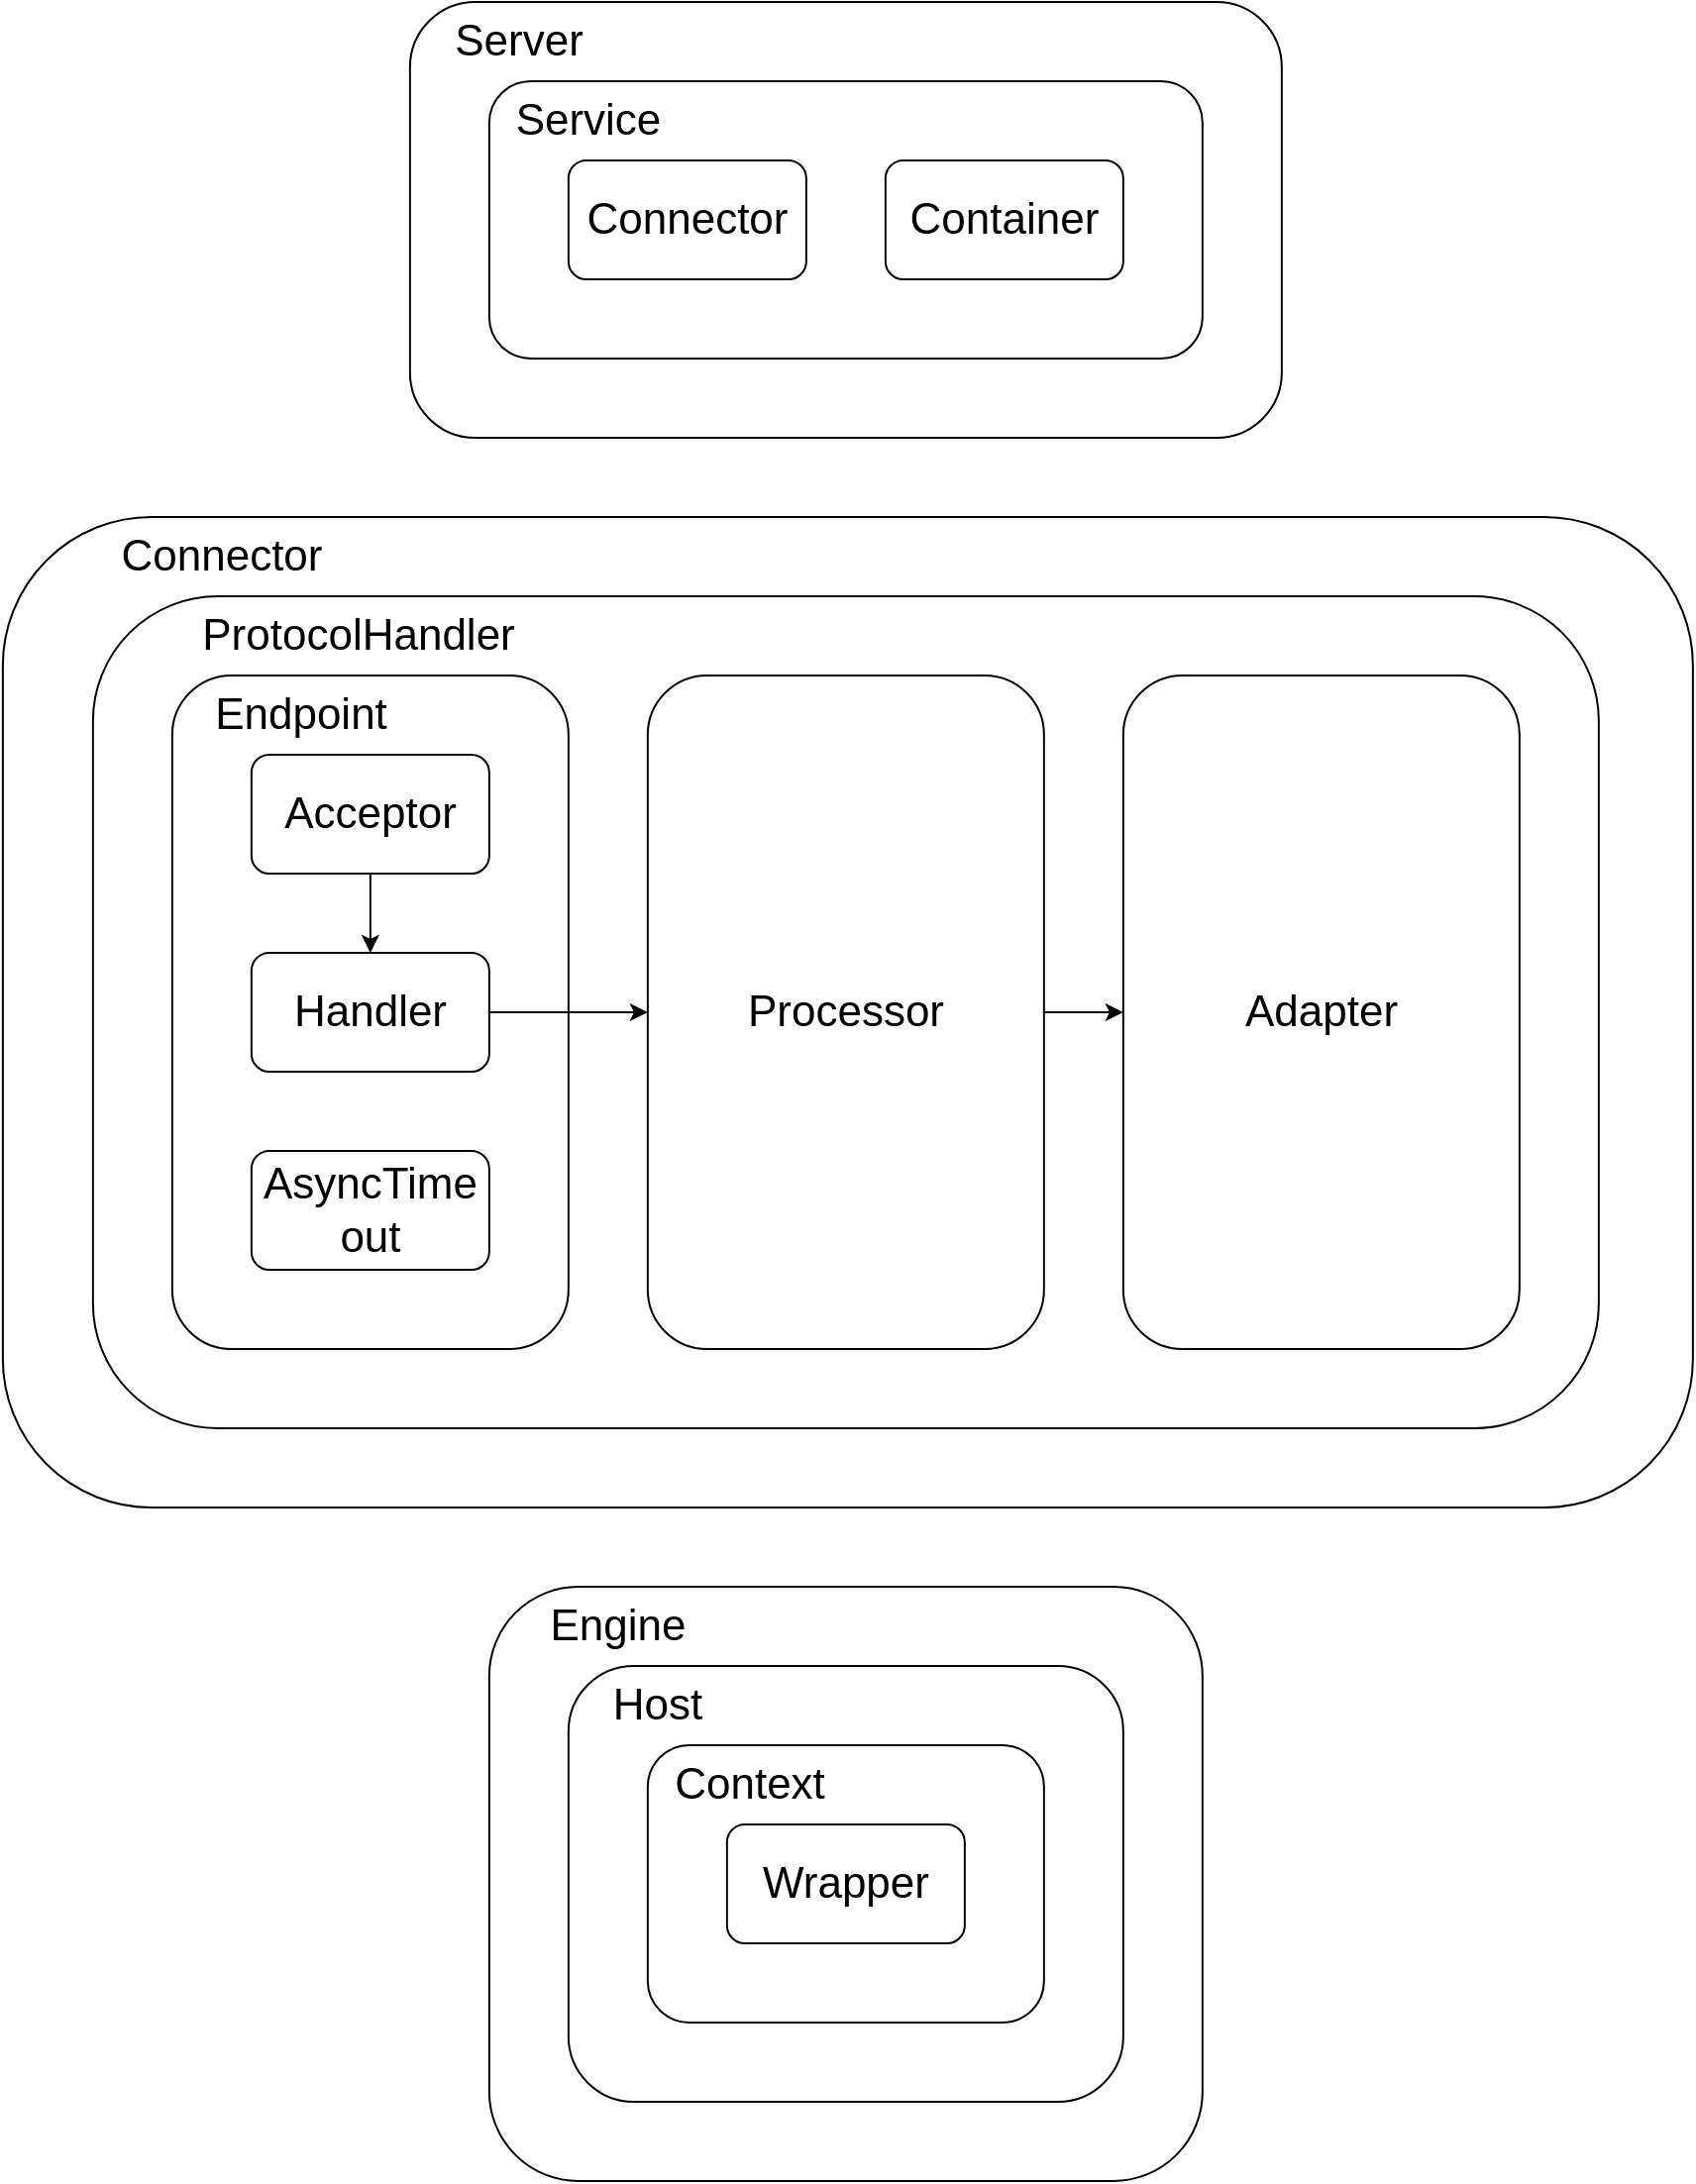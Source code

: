 <mxfile version="11.1.1" type="device"><diagram id="cGksyb7LZaLdWiHomdhF" name="第 1 页"><mxGraphModel dx="1551" dy="1169" grid="1" gridSize="10" guides="1" tooltips="1" connect="1" arrows="1" fold="1" page="1" pageScale="1" pageWidth="827" pageHeight="1169" math="0" shadow="0"><root><mxCell id="0"/><mxCell id="1" parent="0"/><mxCell id="aSg9uefkQB10LBsBBIUm-50" value="" style="rounded=1;whiteSpace=wrap;html=1;fontSize=22;" vertex="1" parent="1"><mxGeometry x="286.929" y="840" width="360" height="300" as="geometry"/></mxCell><mxCell id="aSg9uefkQB10LBsBBIUm-48" value="" style="rounded=1;whiteSpace=wrap;html=1;fontSize=22;" vertex="1" parent="1"><mxGeometry x="326.929" y="880" width="280" height="220" as="geometry"/></mxCell><mxCell id="aSg9uefkQB10LBsBBIUm-45" value="" style="rounded=1;whiteSpace=wrap;html=1;fontSize=22;" vertex="1" parent="1"><mxGeometry x="366.929" y="920" width="200" height="140" as="geometry"/></mxCell><mxCell id="aSg9uefkQB10LBsBBIUm-42" value="" style="rounded=1;whiteSpace=wrap;html=1;fontSize=22;" vertex="1" parent="1"><mxGeometry x="41.429" y="300" width="853" height="500" as="geometry"/></mxCell><mxCell id="aSg9uefkQB10LBsBBIUm-40" value="" style="rounded=1;whiteSpace=wrap;html=1;fontSize=22;" vertex="1" parent="1"><mxGeometry x="86.929" y="340" width="760" height="420" as="geometry"/></mxCell><mxCell id="aSg9uefkQB10LBsBBIUm-24" value="" style="rounded=1;whiteSpace=wrap;html=1;fontSize=22;" vertex="1" parent="1"><mxGeometry x="126.929" y="380" width="200" height="340" as="geometry"/></mxCell><mxCell id="aSg9uefkQB10LBsBBIUm-13" value="" style="rounded=1;whiteSpace=wrap;html=1;fontSize=22;" vertex="1" parent="1"><mxGeometry x="246.929" y="40" width="440" height="220" as="geometry"/></mxCell><mxCell id="aSg9uefkQB10LBsBBIUm-11" value="" style="rounded=1;whiteSpace=wrap;html=1;fontSize=22;" vertex="1" parent="1"><mxGeometry x="286.929" y="80" width="360" height="140" as="geometry"/></mxCell><mxCell id="aSg9uefkQB10LBsBBIUm-9" value="Connector" style="rounded=1;whiteSpace=wrap;html=1;fontSize=22;" vertex="1" parent="1"><mxGeometry x="326.929" y="120" width="120" height="60" as="geometry"/></mxCell><mxCell id="aSg9uefkQB10LBsBBIUm-10" value="Container" style="rounded=1;whiteSpace=wrap;html=1;fontSize=22;" vertex="1" parent="1"><mxGeometry x="486.929" y="120" width="120" height="60" as="geometry"/></mxCell><mxCell id="aSg9uefkQB10LBsBBIUm-12" value="Service" style="text;html=1;strokeColor=none;fillColor=none;align=center;verticalAlign=middle;whiteSpace=wrap;rounded=0;fontSize=22;" vertex="1" parent="1"><mxGeometry x="296.929" y="90" width="80" height="20" as="geometry"/></mxCell><mxCell id="aSg9uefkQB10LBsBBIUm-14" value="Server" style="text;html=1;strokeColor=none;fillColor=none;align=center;verticalAlign=middle;whiteSpace=wrap;rounded=0;fontSize=22;" vertex="1" parent="1"><mxGeometry x="266.929" y="50" width="70" height="20" as="geometry"/></mxCell><mxCell id="aSg9uefkQB10LBsBBIUm-23" style="edgeStyle=orthogonalEdgeStyle;rounded=0;orthogonalLoop=1;jettySize=auto;html=1;exitX=0.5;exitY=1;exitDx=0;exitDy=0;entryX=0.5;entryY=0;entryDx=0;entryDy=0;fontSize=22;" edge="1" parent="1" source="aSg9uefkQB10LBsBBIUm-17" target="aSg9uefkQB10LBsBBIUm-18"><mxGeometry relative="1" as="geometry"/></mxCell><mxCell id="aSg9uefkQB10LBsBBIUm-17" value="Acceptor" style="rounded=1;whiteSpace=wrap;html=1;fontSize=22;" vertex="1" parent="1"><mxGeometry x="166.929" y="420" width="120" height="60" as="geometry"/></mxCell><mxCell id="aSg9uefkQB10LBsBBIUm-38" style="edgeStyle=orthogonalEdgeStyle;rounded=0;orthogonalLoop=1;jettySize=auto;html=1;exitX=1;exitY=0.5;exitDx=0;exitDy=0;entryX=0;entryY=0.5;entryDx=0;entryDy=0;fontSize=22;" edge="1" parent="1" source="aSg9uefkQB10LBsBBIUm-18" target="aSg9uefkQB10LBsBBIUm-27"><mxGeometry relative="1" as="geometry"/></mxCell><mxCell id="aSg9uefkQB10LBsBBIUm-18" value="Handler" style="rounded=1;whiteSpace=wrap;html=1;fontSize=22;" vertex="1" parent="1"><mxGeometry x="166.929" y="520" width="120" height="60" as="geometry"/></mxCell><mxCell id="aSg9uefkQB10LBsBBIUm-21" value="AsyncTime&lt;br&gt;out" style="rounded=1;whiteSpace=wrap;html=1;fontSize=22;" vertex="1" parent="1"><mxGeometry x="166.929" y="620" width="120" height="60" as="geometry"/></mxCell><mxCell id="aSg9uefkQB10LBsBBIUm-26" value="Endpoint" style="text;html=1;strokeColor=none;fillColor=none;align=center;verticalAlign=middle;whiteSpace=wrap;rounded=0;fontSize=22;" vertex="1" parent="1"><mxGeometry x="146.929" y="390" width="90" height="20" as="geometry"/></mxCell><mxCell id="aSg9uefkQB10LBsBBIUm-39" style="edgeStyle=orthogonalEdgeStyle;rounded=0;orthogonalLoop=1;jettySize=auto;html=1;exitX=1;exitY=0.5;exitDx=0;exitDy=0;entryX=0;entryY=0.5;entryDx=0;entryDy=0;fontSize=22;" edge="1" parent="1" source="aSg9uefkQB10LBsBBIUm-27" target="aSg9uefkQB10LBsBBIUm-28"><mxGeometry relative="1" as="geometry"/></mxCell><mxCell id="aSg9uefkQB10LBsBBIUm-27" value="Processor" style="rounded=1;whiteSpace=wrap;html=1;fontSize=22;" vertex="1" parent="1"><mxGeometry x="366.929" y="380" width="200" height="340" as="geometry"/></mxCell><mxCell id="aSg9uefkQB10LBsBBIUm-28" value="Adapter" style="rounded=1;whiteSpace=wrap;html=1;fontSize=22;" vertex="1" parent="1"><mxGeometry x="606.929" y="380" width="200" height="340" as="geometry"/></mxCell><mxCell id="aSg9uefkQB10LBsBBIUm-41" value="ProtocolHandler" style="text;html=1;strokeColor=none;fillColor=none;align=center;verticalAlign=middle;whiteSpace=wrap;rounded=0;fontSize=22;" vertex="1" parent="1"><mxGeometry x="137.429" y="350" width="168" height="20" as="geometry"/></mxCell><mxCell id="aSg9uefkQB10LBsBBIUm-43" value="Connector" style="text;html=1;strokeColor=none;fillColor=none;align=center;verticalAlign=middle;whiteSpace=wrap;rounded=0;fontSize=22;" vertex="1" parent="1"><mxGeometry x="99.429" y="310" width="106" height="20" as="geometry"/></mxCell><mxCell id="aSg9uefkQB10LBsBBIUm-44" value="Wrapper" style="rounded=1;whiteSpace=wrap;html=1;fontSize=22;" vertex="1" parent="1"><mxGeometry x="406.929" y="960" width="120" height="60" as="geometry"/></mxCell><mxCell id="aSg9uefkQB10LBsBBIUm-47" value="Context" style="text;html=1;strokeColor=none;fillColor=none;align=center;verticalAlign=middle;whiteSpace=wrap;rounded=0;fontSize=22;" vertex="1" parent="1"><mxGeometry x="379.929" y="930" width="77" height="20" as="geometry"/></mxCell><mxCell id="aSg9uefkQB10LBsBBIUm-49" value="Host" style="text;html=1;strokeColor=none;fillColor=none;align=center;verticalAlign=middle;whiteSpace=wrap;rounded=0;fontSize=22;" vertex="1" parent="1"><mxGeometry x="346.929" y="890" width="50" height="20" as="geometry"/></mxCell><mxCell id="aSg9uefkQB10LBsBBIUm-51" value="Engine" style="text;html=1;strokeColor=none;fillColor=none;align=center;verticalAlign=middle;whiteSpace=wrap;rounded=0;fontSize=22;" vertex="1" parent="1"><mxGeometry x="316.929" y="850" width="70" height="20" as="geometry"/></mxCell></root></mxGraphModel></diagram></mxfile>